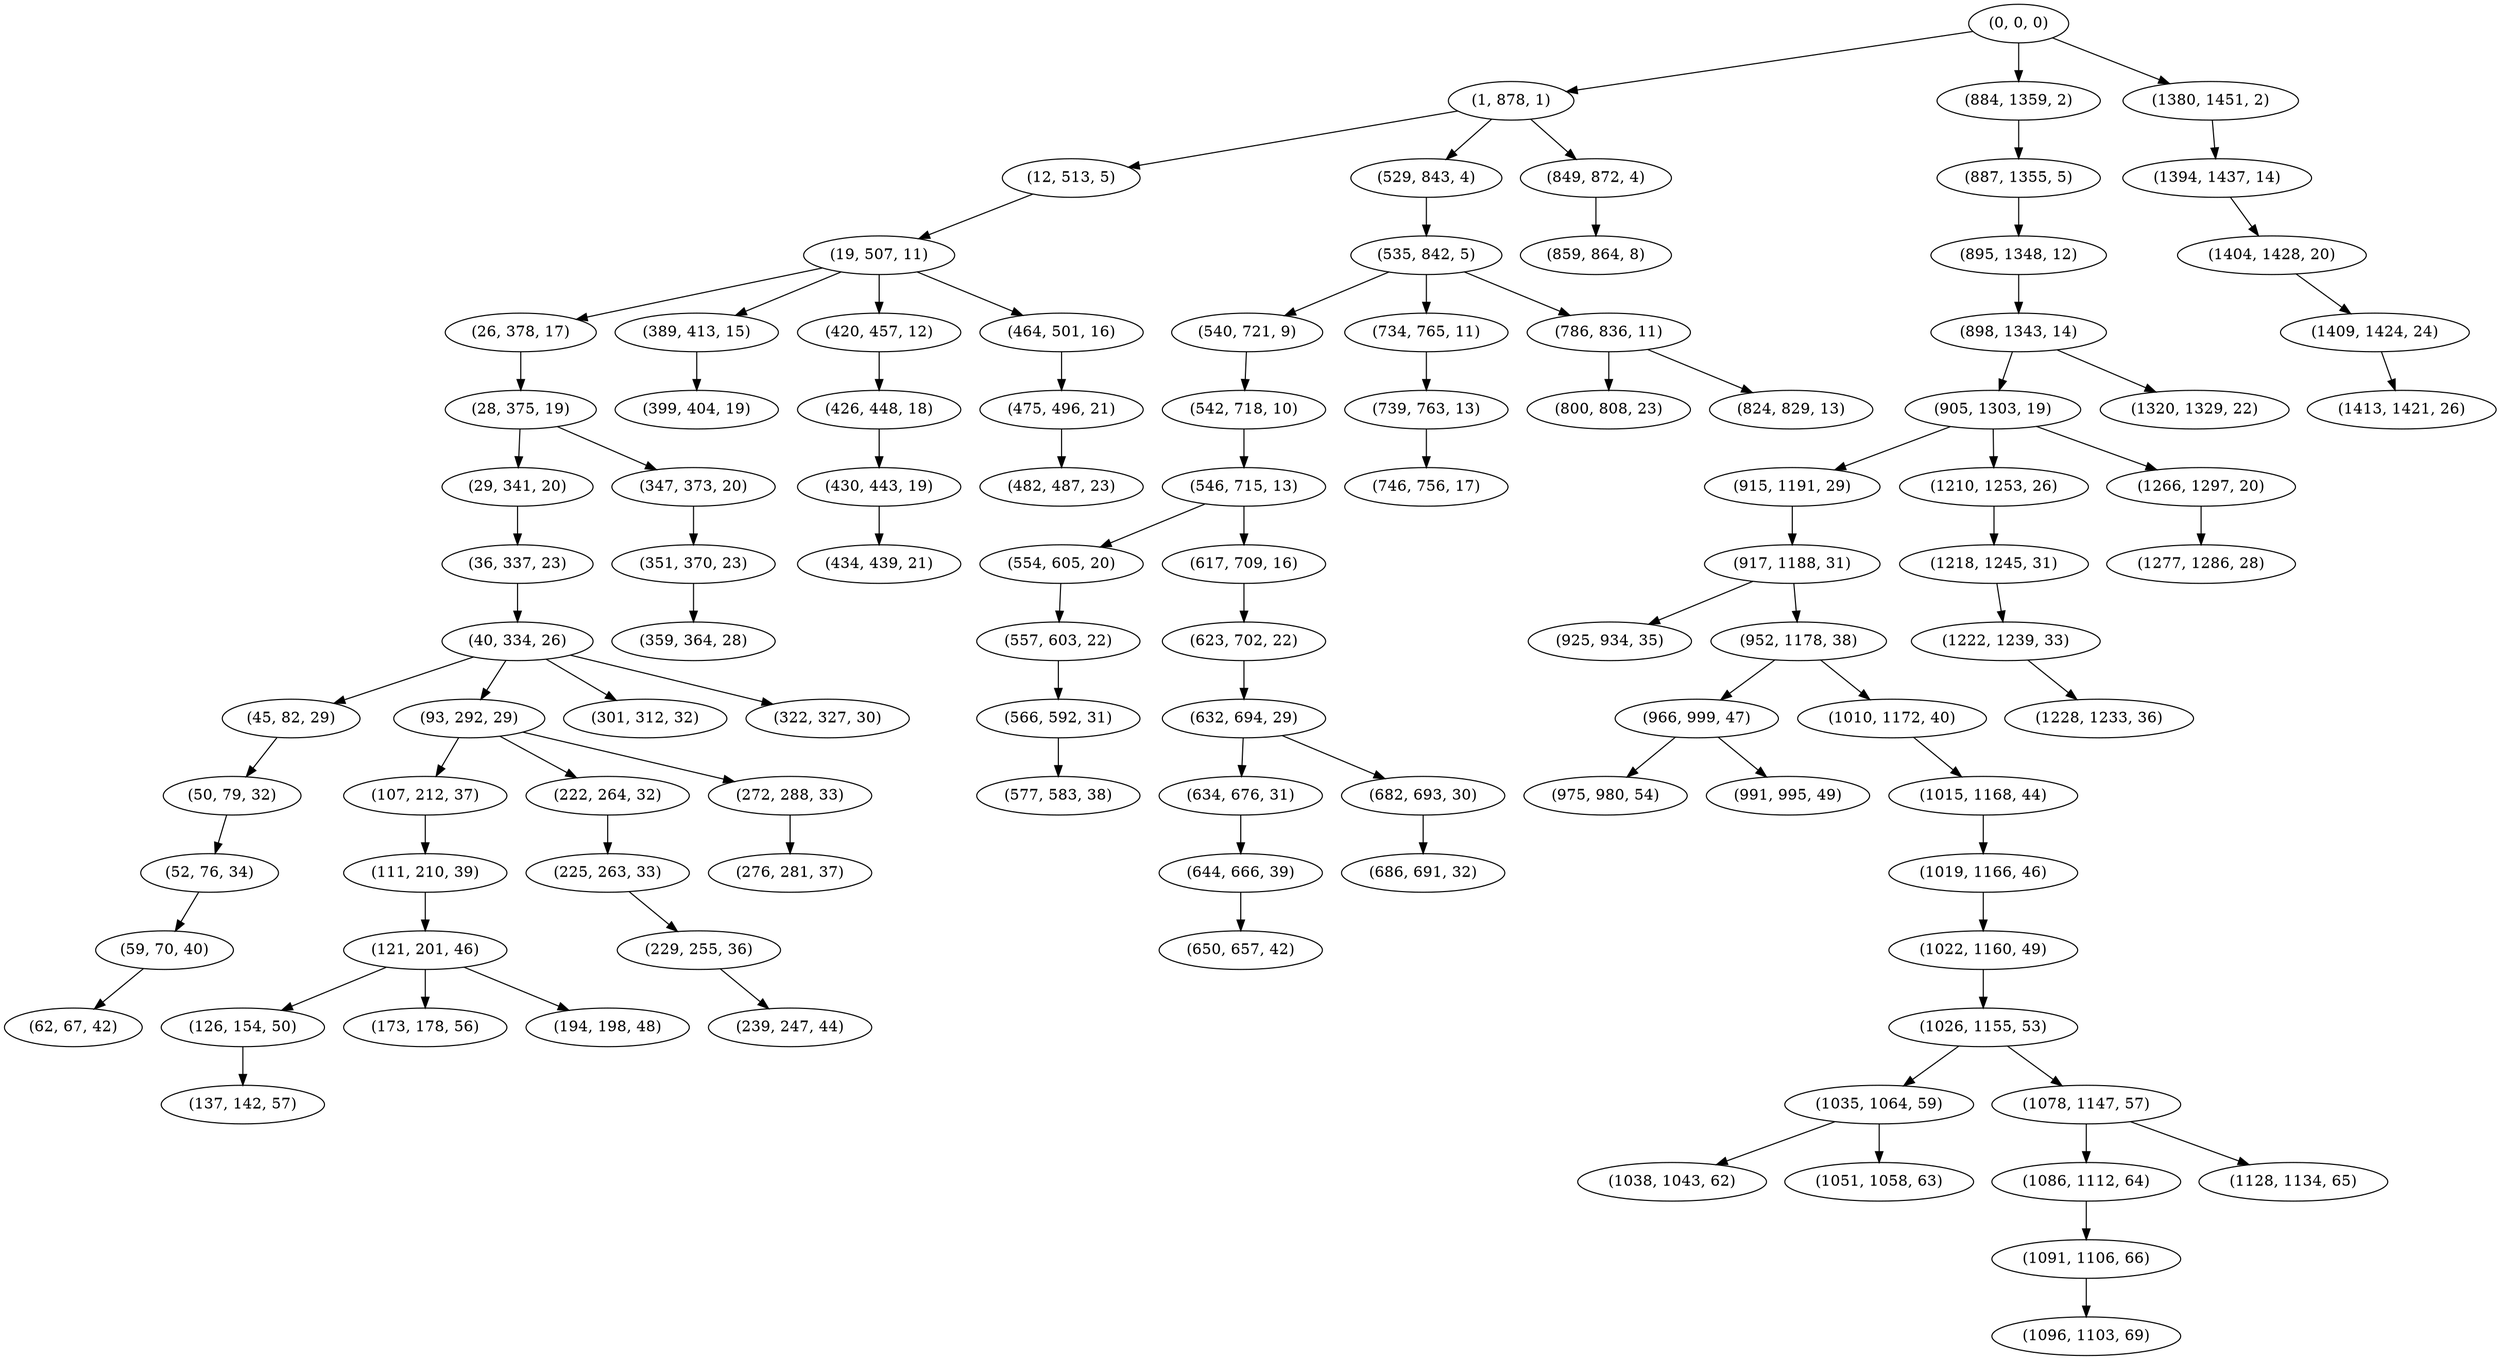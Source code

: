 digraph tree {
    "(0, 0, 0)";
    "(1, 878, 1)";
    "(12, 513, 5)";
    "(19, 507, 11)";
    "(26, 378, 17)";
    "(28, 375, 19)";
    "(29, 341, 20)";
    "(36, 337, 23)";
    "(40, 334, 26)";
    "(45, 82, 29)";
    "(50, 79, 32)";
    "(52, 76, 34)";
    "(59, 70, 40)";
    "(62, 67, 42)";
    "(93, 292, 29)";
    "(107, 212, 37)";
    "(111, 210, 39)";
    "(121, 201, 46)";
    "(126, 154, 50)";
    "(137, 142, 57)";
    "(173, 178, 56)";
    "(194, 198, 48)";
    "(222, 264, 32)";
    "(225, 263, 33)";
    "(229, 255, 36)";
    "(239, 247, 44)";
    "(272, 288, 33)";
    "(276, 281, 37)";
    "(301, 312, 32)";
    "(322, 327, 30)";
    "(347, 373, 20)";
    "(351, 370, 23)";
    "(359, 364, 28)";
    "(389, 413, 15)";
    "(399, 404, 19)";
    "(420, 457, 12)";
    "(426, 448, 18)";
    "(430, 443, 19)";
    "(434, 439, 21)";
    "(464, 501, 16)";
    "(475, 496, 21)";
    "(482, 487, 23)";
    "(529, 843, 4)";
    "(535, 842, 5)";
    "(540, 721, 9)";
    "(542, 718, 10)";
    "(546, 715, 13)";
    "(554, 605, 20)";
    "(557, 603, 22)";
    "(566, 592, 31)";
    "(577, 583, 38)";
    "(617, 709, 16)";
    "(623, 702, 22)";
    "(632, 694, 29)";
    "(634, 676, 31)";
    "(644, 666, 39)";
    "(650, 657, 42)";
    "(682, 693, 30)";
    "(686, 691, 32)";
    "(734, 765, 11)";
    "(739, 763, 13)";
    "(746, 756, 17)";
    "(786, 836, 11)";
    "(800, 808, 23)";
    "(824, 829, 13)";
    "(849, 872, 4)";
    "(859, 864, 8)";
    "(884, 1359, 2)";
    "(887, 1355, 5)";
    "(895, 1348, 12)";
    "(898, 1343, 14)";
    "(905, 1303, 19)";
    "(915, 1191, 29)";
    "(917, 1188, 31)";
    "(925, 934, 35)";
    "(952, 1178, 38)";
    "(966, 999, 47)";
    "(975, 980, 54)";
    "(991, 995, 49)";
    "(1010, 1172, 40)";
    "(1015, 1168, 44)";
    "(1019, 1166, 46)";
    "(1022, 1160, 49)";
    "(1026, 1155, 53)";
    "(1035, 1064, 59)";
    "(1038, 1043, 62)";
    "(1051, 1058, 63)";
    "(1078, 1147, 57)";
    "(1086, 1112, 64)";
    "(1091, 1106, 66)";
    "(1096, 1103, 69)";
    "(1128, 1134, 65)";
    "(1210, 1253, 26)";
    "(1218, 1245, 31)";
    "(1222, 1239, 33)";
    "(1228, 1233, 36)";
    "(1266, 1297, 20)";
    "(1277, 1286, 28)";
    "(1320, 1329, 22)";
    "(1380, 1451, 2)";
    "(1394, 1437, 14)";
    "(1404, 1428, 20)";
    "(1409, 1424, 24)";
    "(1413, 1421, 26)";
    "(0, 0, 0)" -> "(1, 878, 1)";
    "(0, 0, 0)" -> "(884, 1359, 2)";
    "(0, 0, 0)" -> "(1380, 1451, 2)";
    "(1, 878, 1)" -> "(12, 513, 5)";
    "(1, 878, 1)" -> "(529, 843, 4)";
    "(1, 878, 1)" -> "(849, 872, 4)";
    "(12, 513, 5)" -> "(19, 507, 11)";
    "(19, 507, 11)" -> "(26, 378, 17)";
    "(19, 507, 11)" -> "(389, 413, 15)";
    "(19, 507, 11)" -> "(420, 457, 12)";
    "(19, 507, 11)" -> "(464, 501, 16)";
    "(26, 378, 17)" -> "(28, 375, 19)";
    "(28, 375, 19)" -> "(29, 341, 20)";
    "(28, 375, 19)" -> "(347, 373, 20)";
    "(29, 341, 20)" -> "(36, 337, 23)";
    "(36, 337, 23)" -> "(40, 334, 26)";
    "(40, 334, 26)" -> "(45, 82, 29)";
    "(40, 334, 26)" -> "(93, 292, 29)";
    "(40, 334, 26)" -> "(301, 312, 32)";
    "(40, 334, 26)" -> "(322, 327, 30)";
    "(45, 82, 29)" -> "(50, 79, 32)";
    "(50, 79, 32)" -> "(52, 76, 34)";
    "(52, 76, 34)" -> "(59, 70, 40)";
    "(59, 70, 40)" -> "(62, 67, 42)";
    "(93, 292, 29)" -> "(107, 212, 37)";
    "(93, 292, 29)" -> "(222, 264, 32)";
    "(93, 292, 29)" -> "(272, 288, 33)";
    "(107, 212, 37)" -> "(111, 210, 39)";
    "(111, 210, 39)" -> "(121, 201, 46)";
    "(121, 201, 46)" -> "(126, 154, 50)";
    "(121, 201, 46)" -> "(173, 178, 56)";
    "(121, 201, 46)" -> "(194, 198, 48)";
    "(126, 154, 50)" -> "(137, 142, 57)";
    "(222, 264, 32)" -> "(225, 263, 33)";
    "(225, 263, 33)" -> "(229, 255, 36)";
    "(229, 255, 36)" -> "(239, 247, 44)";
    "(272, 288, 33)" -> "(276, 281, 37)";
    "(347, 373, 20)" -> "(351, 370, 23)";
    "(351, 370, 23)" -> "(359, 364, 28)";
    "(389, 413, 15)" -> "(399, 404, 19)";
    "(420, 457, 12)" -> "(426, 448, 18)";
    "(426, 448, 18)" -> "(430, 443, 19)";
    "(430, 443, 19)" -> "(434, 439, 21)";
    "(464, 501, 16)" -> "(475, 496, 21)";
    "(475, 496, 21)" -> "(482, 487, 23)";
    "(529, 843, 4)" -> "(535, 842, 5)";
    "(535, 842, 5)" -> "(540, 721, 9)";
    "(535, 842, 5)" -> "(734, 765, 11)";
    "(535, 842, 5)" -> "(786, 836, 11)";
    "(540, 721, 9)" -> "(542, 718, 10)";
    "(542, 718, 10)" -> "(546, 715, 13)";
    "(546, 715, 13)" -> "(554, 605, 20)";
    "(546, 715, 13)" -> "(617, 709, 16)";
    "(554, 605, 20)" -> "(557, 603, 22)";
    "(557, 603, 22)" -> "(566, 592, 31)";
    "(566, 592, 31)" -> "(577, 583, 38)";
    "(617, 709, 16)" -> "(623, 702, 22)";
    "(623, 702, 22)" -> "(632, 694, 29)";
    "(632, 694, 29)" -> "(634, 676, 31)";
    "(632, 694, 29)" -> "(682, 693, 30)";
    "(634, 676, 31)" -> "(644, 666, 39)";
    "(644, 666, 39)" -> "(650, 657, 42)";
    "(682, 693, 30)" -> "(686, 691, 32)";
    "(734, 765, 11)" -> "(739, 763, 13)";
    "(739, 763, 13)" -> "(746, 756, 17)";
    "(786, 836, 11)" -> "(800, 808, 23)";
    "(786, 836, 11)" -> "(824, 829, 13)";
    "(849, 872, 4)" -> "(859, 864, 8)";
    "(884, 1359, 2)" -> "(887, 1355, 5)";
    "(887, 1355, 5)" -> "(895, 1348, 12)";
    "(895, 1348, 12)" -> "(898, 1343, 14)";
    "(898, 1343, 14)" -> "(905, 1303, 19)";
    "(898, 1343, 14)" -> "(1320, 1329, 22)";
    "(905, 1303, 19)" -> "(915, 1191, 29)";
    "(905, 1303, 19)" -> "(1210, 1253, 26)";
    "(905, 1303, 19)" -> "(1266, 1297, 20)";
    "(915, 1191, 29)" -> "(917, 1188, 31)";
    "(917, 1188, 31)" -> "(925, 934, 35)";
    "(917, 1188, 31)" -> "(952, 1178, 38)";
    "(952, 1178, 38)" -> "(966, 999, 47)";
    "(952, 1178, 38)" -> "(1010, 1172, 40)";
    "(966, 999, 47)" -> "(975, 980, 54)";
    "(966, 999, 47)" -> "(991, 995, 49)";
    "(1010, 1172, 40)" -> "(1015, 1168, 44)";
    "(1015, 1168, 44)" -> "(1019, 1166, 46)";
    "(1019, 1166, 46)" -> "(1022, 1160, 49)";
    "(1022, 1160, 49)" -> "(1026, 1155, 53)";
    "(1026, 1155, 53)" -> "(1035, 1064, 59)";
    "(1026, 1155, 53)" -> "(1078, 1147, 57)";
    "(1035, 1064, 59)" -> "(1038, 1043, 62)";
    "(1035, 1064, 59)" -> "(1051, 1058, 63)";
    "(1078, 1147, 57)" -> "(1086, 1112, 64)";
    "(1078, 1147, 57)" -> "(1128, 1134, 65)";
    "(1086, 1112, 64)" -> "(1091, 1106, 66)";
    "(1091, 1106, 66)" -> "(1096, 1103, 69)";
    "(1210, 1253, 26)" -> "(1218, 1245, 31)";
    "(1218, 1245, 31)" -> "(1222, 1239, 33)";
    "(1222, 1239, 33)" -> "(1228, 1233, 36)";
    "(1266, 1297, 20)" -> "(1277, 1286, 28)";
    "(1380, 1451, 2)" -> "(1394, 1437, 14)";
    "(1394, 1437, 14)" -> "(1404, 1428, 20)";
    "(1404, 1428, 20)" -> "(1409, 1424, 24)";
    "(1409, 1424, 24)" -> "(1413, 1421, 26)";
}

